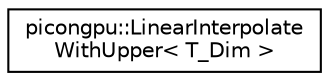 digraph "Graphical Class Hierarchy"
{
 // LATEX_PDF_SIZE
  edge [fontname="Helvetica",fontsize="10",labelfontname="Helvetica",labelfontsize="10"];
  node [fontname="Helvetica",fontsize="10",shape=record];
  rankdir="LR";
  Node0 [label="picongpu::LinearInterpolate\lWithUpper\< T_Dim \>",height=0.2,width=0.4,color="black", fillcolor="white", style="filled",URL="$structpicongpu_1_1_linear_interpolate_with_upper.html",tooltip="Calculate linear interpolation to upper cell value."];
}
